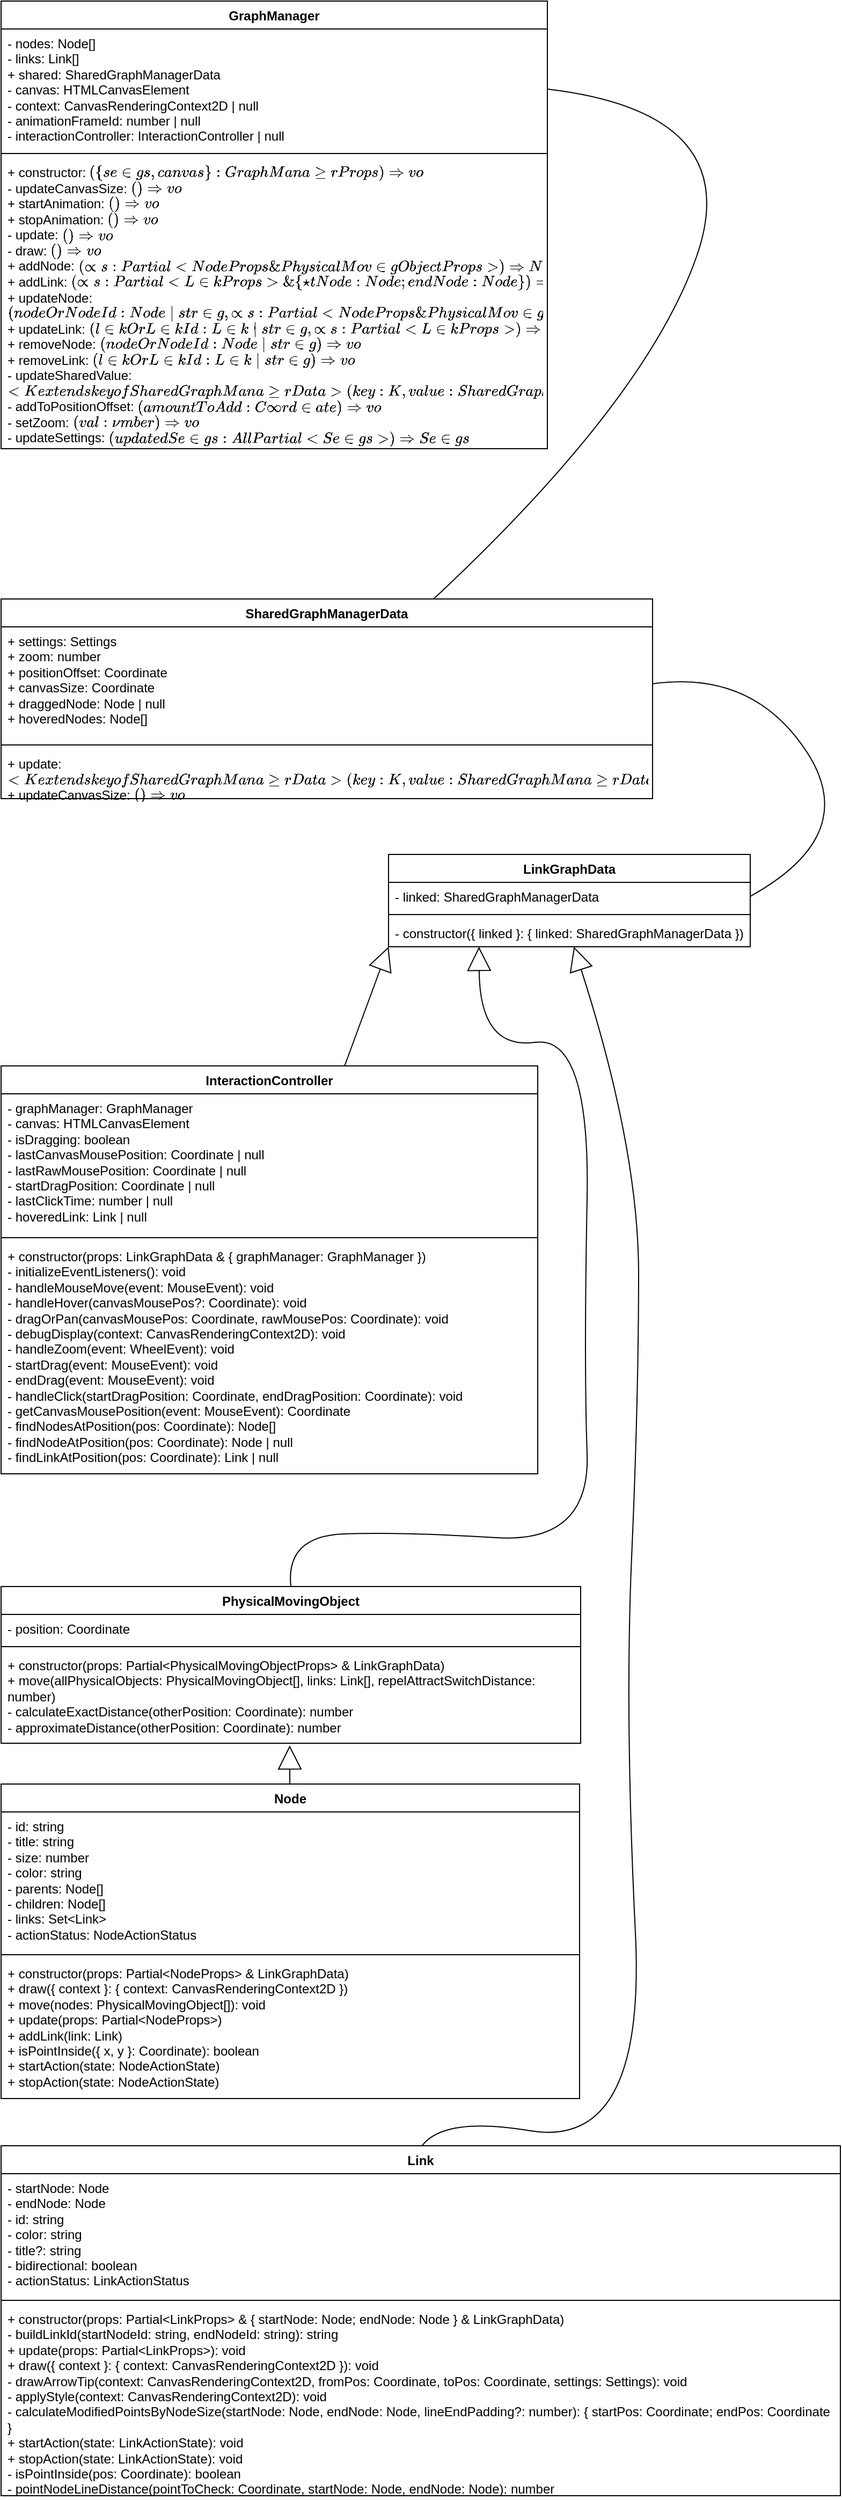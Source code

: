 <mxfile version="23.1.7" type="device">
  <diagram name="Seite-1" id="YRc429tp72zdrkK6Dvp5">
    <mxGraphModel dx="1405" dy="1025" grid="0" gridSize="10" guides="1" tooltips="1" connect="1" arrows="1" fold="1" page="1" pageScale="1" pageWidth="827" pageHeight="1169" math="0" shadow="0">
      <root>
        <mxCell id="0" />
        <mxCell id="1" parent="0" />
        <mxCell id="cSRerU5N3Fw0Da54ZUop-20" style="edgeStyle=none;curved=1;rounded=0;orthogonalLoop=1;jettySize=auto;html=1;entryX=1;entryY=0.5;entryDx=0;entryDy=0;fontSize=12;startSize=8;endSize=8;endArrow=none;endFill=0;" parent="1" source="W6voe40jEO86q52nm73l-1" target="W6voe40jEO86q52nm73l-6" edge="1">
          <mxGeometry relative="1" as="geometry">
            <Array as="points">
              <mxPoint x="612" y="382" />
              <mxPoint x="706" y="114" />
            </Array>
          </mxGeometry>
        </mxCell>
        <mxCell id="W6voe40jEO86q52nm73l-1" value="SharedGraphManagerData" style="swimlane;fontStyle=1;align=center;verticalAlign=top;childLayout=stackLayout;horizontal=1;startSize=26;horizontalStack=0;resizeParent=1;resizeParentMax=0;resizeLast=0;collapsible=1;marginBottom=0;whiteSpace=wrap;html=1;" parent="1" vertex="1">
          <mxGeometry x="11" y="567" width="607" height="186" as="geometry" />
        </mxCell>
        <mxCell id="W6voe40jEO86q52nm73l-2" value="+ settings: Settings &lt;br&gt;+ zoom: number &lt;br&gt;+ positionOffset: Coordinate &lt;br&gt;+ canvasSize: Coordinate &lt;br&gt;+ draggedNode: Node | null &lt;br&gt;+ hoveredNodes: Node[]" style="text;strokeColor=none;fillColor=none;align=left;verticalAlign=top;spacingLeft=4;spacingRight=4;overflow=hidden;rotatable=0;points=[[0,0.5],[1,0.5]];portConstraint=eastwest;whiteSpace=wrap;html=1;" parent="W6voe40jEO86q52nm73l-1" vertex="1">
          <mxGeometry y="26" width="607" height="106" as="geometry" />
        </mxCell>
        <mxCell id="W6voe40jEO86q52nm73l-3" value="" style="line;strokeWidth=1;fillColor=none;align=left;verticalAlign=middle;spacingTop=-1;spacingLeft=3;spacingRight=3;rotatable=0;labelPosition=right;points=[];portConstraint=eastwest;strokeColor=inherit;" parent="W6voe40jEO86q52nm73l-1" vertex="1">
          <mxGeometry y="132" width="607" height="8" as="geometry" />
        </mxCell>
        <mxCell id="W6voe40jEO86q52nm73l-4" value="+ update: `&amp;lt;K extends keyof SharedGraphManagerData&amp;gt;(key: K, value: SharedGraphManagerData[K]) =&amp;gt; void` &lt;br&gt;+ updateCanvasSize: `() =&amp;gt; void`" style="text;strokeColor=none;fillColor=none;align=left;verticalAlign=top;spacingLeft=4;spacingRight=4;overflow=hidden;rotatable=0;points=[[0,0.5],[1,0.5]];portConstraint=eastwest;whiteSpace=wrap;html=1;" parent="W6voe40jEO86q52nm73l-1" vertex="1">
          <mxGeometry y="140" width="607" height="46" as="geometry" />
        </mxCell>
        <mxCell id="W6voe40jEO86q52nm73l-5" value="GraphManager" style="swimlane;fontStyle=1;align=center;verticalAlign=top;childLayout=stackLayout;horizontal=1;startSize=26;horizontalStack=0;resizeParent=1;resizeParentMax=0;resizeLast=0;collapsible=1;marginBottom=0;whiteSpace=wrap;html=1;" parent="1" vertex="1">
          <mxGeometry x="11" y="10" width="509" height="417" as="geometry" />
        </mxCell>
        <mxCell id="W6voe40jEO86q52nm73l-6" value="- nodes: Node[] &lt;br&gt;- links: Link[] &lt;br&gt;+ shared: SharedGraphManagerData &lt;br&gt;- canvas: HTMLCanvasElement &lt;br&gt;- context: CanvasRenderingContext2D | null &lt;br&gt;- animationFrameId: number | null &lt;br&gt;- interactionController: InteractionController | null" style="text;strokeColor=none;fillColor=none;align=left;verticalAlign=top;spacingLeft=4;spacingRight=4;overflow=hidden;rotatable=0;points=[[0,0.5],[1,0.5]];portConstraint=eastwest;whiteSpace=wrap;html=1;" parent="W6voe40jEO86q52nm73l-5" vertex="1">
          <mxGeometry y="26" width="509" height="112" as="geometry" />
        </mxCell>
        <mxCell id="W6voe40jEO86q52nm73l-7" value="" style="line;strokeWidth=1;fillColor=none;align=left;verticalAlign=middle;spacingTop=-1;spacingLeft=3;spacingRight=3;rotatable=0;labelPosition=right;points=[];portConstraint=eastwest;strokeColor=inherit;" parent="W6voe40jEO86q52nm73l-5" vertex="1">
          <mxGeometry y="138" width="509" height="8" as="geometry" />
        </mxCell>
        <mxCell id="W6voe40jEO86q52nm73l-8" value="+ constructor: `({ settings, canvas }: GraphManagerProps) =&amp;gt; void` &lt;br&gt;- updateCanvasSize: `() =&amp;gt; void` &lt;br&gt;+ startAnimation: `() =&amp;gt; void` &lt;br&gt;+ stopAnimation: `() =&amp;gt; void` &lt;br&gt;- update: `() =&amp;gt; void` &lt;br&gt;- draw: `() =&amp;gt; void` &lt;br&gt;+ addNode: `(props: Partial&amp;lt;NodeProps &amp;amp; PhysicalMovingObjectProps&amp;gt;) =&amp;gt; Node` &lt;br&gt;+ addLink: `(props: Partial&amp;lt;LinkProps&amp;gt; &amp;amp; { startNode: Node; endNode: Node }) =&amp;gt; Link | null` &lt;br&gt;+ updateNode: `(nodeOrNodeId: Node | string, props: Partial&amp;lt;NodeProps &amp;amp; PhysicalMovingObjectProps&amp;gt;) =&amp;gt; Node | null` &lt;br&gt;+ updateLink: `(linkOrLinkId: Link | string, props: Partial&amp;lt;LinkProps&amp;gt;) =&amp;gt; Link | null` &lt;br&gt;+ removeNode: `(nodeOrNodeId: Node | string) =&amp;gt; void` &lt;br&gt;+ removeLink: `(linkOrLinkId: Link | string) =&amp;gt; void` &lt;br&gt;- updateSharedValue: `&amp;lt;K extends keyof SharedGraphManagerData&amp;gt;(key: K, value: SharedGraphManagerData[K]) =&amp;gt; void` &lt;br&gt;- addToPositionOffset: `(amountToAdd: Coordinate) =&amp;gt; void` &lt;br&gt;- setZoom: `(val: number) =&amp;gt; void` &lt;br&gt;- updateSettings: `(updatedSettings: AllPartial&amp;lt;Settings&amp;gt;) =&amp;gt; Settings`" style="text;strokeColor=none;fillColor=none;align=left;verticalAlign=top;spacingLeft=4;spacingRight=4;overflow=hidden;rotatable=0;points=[[0,0.5],[1,0.5]];portConstraint=eastwest;whiteSpace=wrap;html=1;" parent="W6voe40jEO86q52nm73l-5" vertex="1">
          <mxGeometry y="146" width="509" height="271" as="geometry" />
        </mxCell>
        <mxCell id="cSRerU5N3Fw0Da54ZUop-15" style="edgeStyle=none;curved=1;rounded=0;orthogonalLoop=1;jettySize=auto;html=1;entryX=0;entryY=1;entryDx=0;entryDy=0;fontSize=12;startSize=28;endSize=20;endArrow=block;endFill=0;strokeColor=default;startArrow=none;startFill=0;" parent="1" source="cSRerU5N3Fw0Da54ZUop-1" target="cSRerU5N3Fw0Da54ZUop-5" edge="1">
          <mxGeometry relative="1" as="geometry" />
        </mxCell>
        <mxCell id="cSRerU5N3Fw0Da54ZUop-1" value="InteractionController" style="swimlane;fontStyle=1;align=center;verticalAlign=top;childLayout=stackLayout;horizontal=1;startSize=26;horizontalStack=0;resizeParent=1;resizeParentMax=0;resizeLast=0;collapsible=1;marginBottom=0;whiteSpace=wrap;html=1;" parent="1" vertex="1">
          <mxGeometry x="11" y="1002" width="500" height="380" as="geometry" />
        </mxCell>
        <mxCell id="cSRerU5N3Fw0Da54ZUop-2" value="-&lt;span style=&quot;&quot;&gt; graphManager: GraphManager&lt;br&gt;&lt;/span&gt;&lt;span style=&quot;&quot;&gt;-&lt;/span&gt;&lt;span style=&quot;&quot;&gt; canvas: HTMLCanvasElement&lt;br&gt;&lt;/span&gt;&lt;span style=&quot;&quot;&gt;-&lt;/span&gt;&lt;span style=&quot;&quot;&gt; isDragging: boolean&lt;br&gt;&lt;/span&gt;&lt;span style=&quot;&quot;&gt;-&lt;/span&gt;&lt;span style=&quot;&quot;&gt; lastCanvasMousePosition: Coordinate | null&lt;br&gt;&lt;/span&gt;&lt;span style=&quot;&quot;&gt;-&lt;/span&gt;&lt;span style=&quot;&quot;&gt; lastRawMousePosition: Coordinate | null&lt;br&gt;&lt;/span&gt;&lt;span style=&quot;&quot;&gt;-&lt;/span&gt;&lt;span style=&quot;&quot;&gt; startDragPosition: Coordinate | null &lt;br&gt;&lt;/span&gt;&lt;span style=&quot;&quot;&gt;-&lt;/span&gt;&lt;span style=&quot;&quot;&gt; lastClickTime: number | null&lt;br&gt;&lt;/span&gt;&lt;span style=&quot;&quot;&gt;-&lt;/span&gt;&lt;span style=&quot;&quot;&gt; hoveredLink: Link | null&lt;/span&gt;" style="text;strokeColor=none;fillColor=none;align=left;verticalAlign=top;spacingLeft=4;spacingRight=4;overflow=hidden;rotatable=0;points=[[0,0.5],[1,0.5]];portConstraint=eastwest;whiteSpace=wrap;html=1;" parent="cSRerU5N3Fw0Da54ZUop-1" vertex="1">
          <mxGeometry y="26" width="500" height="130" as="geometry" />
        </mxCell>
        <mxCell id="cSRerU5N3Fw0Da54ZUop-3" value="" style="line;strokeWidth=1;fillColor=none;align=left;verticalAlign=middle;spacingTop=-1;spacingLeft=3;spacingRight=3;rotatable=0;labelPosition=right;points=[];portConstraint=eastwest;strokeColor=inherit;" parent="cSRerU5N3Fw0Da54ZUop-1" vertex="1">
          <mxGeometry y="156" width="500" height="8" as="geometry" />
        </mxCell>
        <mxCell id="cSRerU5N3Fw0Da54ZUop-4" value="+ constructor(props: LinkGraphData &amp;amp; { graphManager: GraphManager }) &lt;br&gt;- initializeEventListeners(): void &lt;br&gt;- handleMouseMove(event: MouseEvent): void &lt;br&gt;- handleHover(canvasMousePos?: Coordinate): void &lt;br&gt;- dragOrPan(canvasMousePos: Coordinate, rawMousePos: Coordinate): void &lt;br&gt;- debugDisplay(context: CanvasRenderingContext2D): void &lt;br&gt;- handleZoom(event: WheelEvent): void &lt;br&gt;- startDrag(event: MouseEvent): void &lt;br&gt;- endDrag(event: MouseEvent): void &lt;br&gt;- handleClick(startDragPosition: Coordinate, endDragPosition: Coordinate): void &lt;br&gt;- getCanvasMousePosition(event: MouseEvent): Coordinate &lt;br&gt;- findNodesAtPosition(pos: Coordinate): Node[] &lt;br&gt;- findNodeAtPosition(pos: Coordinate): Node | null &lt;br&gt;- findLinkAtPosition(pos: Coordinate): Link | null" style="text;strokeColor=none;fillColor=none;align=left;verticalAlign=top;spacingLeft=4;spacingRight=4;overflow=hidden;rotatable=0;points=[[0,0.5],[1,0.5]];portConstraint=eastwest;whiteSpace=wrap;html=1;" parent="cSRerU5N3Fw0Da54ZUop-1" vertex="1">
          <mxGeometry y="164" width="500" height="216" as="geometry" />
        </mxCell>
        <mxCell id="cSRerU5N3Fw0Da54ZUop-5" value="LinkGraphData" style="swimlane;fontStyle=1;align=center;verticalAlign=top;childLayout=stackLayout;horizontal=1;startSize=26;horizontalStack=0;resizeParent=1;resizeParentMax=0;resizeLast=0;collapsible=1;marginBottom=0;whiteSpace=wrap;html=1;" parent="1" vertex="1">
          <mxGeometry x="372" y="805" width="337" height="86" as="geometry">
            <mxRectangle x="503" y="886" width="121" height="26" as="alternateBounds" />
          </mxGeometry>
        </mxCell>
        <mxCell id="cSRerU5N3Fw0Da54ZUop-6" value="- linked: SharedGraphManagerData" style="text;strokeColor=none;fillColor=none;align=left;verticalAlign=top;spacingLeft=4;spacingRight=4;overflow=hidden;rotatable=0;points=[[0,0.5],[1,0.5]];portConstraint=eastwest;whiteSpace=wrap;html=1;" parent="cSRerU5N3Fw0Da54ZUop-5" vertex="1">
          <mxGeometry y="26" width="337" height="26" as="geometry" />
        </mxCell>
        <mxCell id="cSRerU5N3Fw0Da54ZUop-7" value="" style="line;strokeWidth=1;fillColor=none;align=left;verticalAlign=middle;spacingTop=-1;spacingLeft=3;spacingRight=3;rotatable=0;labelPosition=right;points=[];portConstraint=eastwest;strokeColor=inherit;" parent="cSRerU5N3Fw0Da54ZUop-5" vertex="1">
          <mxGeometry y="52" width="337" height="8" as="geometry" />
        </mxCell>
        <mxCell id="cSRerU5N3Fw0Da54ZUop-8" value="- constructor({ linked }: { linked: SharedGraphManagerData })" style="text;strokeColor=none;fillColor=none;align=left;verticalAlign=top;spacingLeft=4;spacingRight=4;overflow=hidden;rotatable=0;points=[[0,0.5],[1,0.5]];portConstraint=eastwest;whiteSpace=wrap;html=1;" parent="cSRerU5N3Fw0Da54ZUop-5" vertex="1">
          <mxGeometry y="60" width="337" height="26" as="geometry" />
        </mxCell>
        <mxCell id="cSRerU5N3Fw0Da54ZUop-19" style="edgeStyle=none;curved=1;rounded=0;orthogonalLoop=1;jettySize=auto;html=1;exitX=1;exitY=0.5;exitDx=0;exitDy=0;entryX=1;entryY=0.5;entryDx=0;entryDy=0;fontSize=12;startSize=8;endSize=8;endArrow=none;endFill=0;" parent="1" source="cSRerU5N3Fw0Da54ZUop-6" target="W6voe40jEO86q52nm73l-2" edge="1">
          <mxGeometry relative="1" as="geometry">
            <Array as="points">
              <mxPoint x="812" y="787" />
              <mxPoint x="712" y="633" />
            </Array>
          </mxGeometry>
        </mxCell>
        <mxCell id="cSRerU5N3Fw0Da54ZUop-25" style="edgeStyle=none;curved=1;rounded=0;orthogonalLoop=1;jettySize=auto;html=1;fontSize=12;startSize=8;endSize=20;entryX=0.25;entryY=1;entryDx=0;entryDy=0;endArrow=block;endFill=0;exitX=0.5;exitY=0;exitDx=0;exitDy=0;" parent="1" source="cSRerU5N3Fw0Da54ZUop-21" target="cSRerU5N3Fw0Da54ZUop-5" edge="1">
          <mxGeometry relative="1" as="geometry">
            <mxPoint x="437" y="962" as="targetPoint" />
            <Array as="points">
              <mxPoint x="276" y="1440" />
              <mxPoint x="385" y="1436" />
              <mxPoint x="560" y="1447" />
              <mxPoint x="554" y="1279" />
              <mxPoint x="560" y="973" />
              <mxPoint x="457" y="987" />
            </Array>
          </mxGeometry>
        </mxCell>
        <mxCell id="cSRerU5N3Fw0Da54ZUop-21" value="PhysicalMovingObject" style="swimlane;fontStyle=1;align=center;verticalAlign=top;childLayout=stackLayout;horizontal=1;startSize=26;horizontalStack=0;resizeParent=1;resizeParentMax=0;resizeLast=0;collapsible=1;marginBottom=0;whiteSpace=wrap;html=1;" parent="1" vertex="1">
          <mxGeometry x="11" y="1487" width="540" height="146" as="geometry" />
        </mxCell>
        <mxCell id="cSRerU5N3Fw0Da54ZUop-22" value="- position: Coordinate" style="text;strokeColor=none;fillColor=none;align=left;verticalAlign=top;spacingLeft=4;spacingRight=4;overflow=hidden;rotatable=0;points=[[0,0.5],[1,0.5]];portConstraint=eastwest;whiteSpace=wrap;html=1;" parent="cSRerU5N3Fw0Da54ZUop-21" vertex="1">
          <mxGeometry y="26" width="540" height="26" as="geometry" />
        </mxCell>
        <mxCell id="cSRerU5N3Fw0Da54ZUop-23" value="" style="line;strokeWidth=1;fillColor=none;align=left;verticalAlign=middle;spacingTop=-1;spacingLeft=3;spacingRight=3;rotatable=0;labelPosition=right;points=[];portConstraint=eastwest;strokeColor=inherit;" parent="cSRerU5N3Fw0Da54ZUop-21" vertex="1">
          <mxGeometry y="52" width="540" height="8" as="geometry" />
        </mxCell>
        <mxCell id="cSRerU5N3Fw0Da54ZUop-24" value="+ constructor(props: Partial&amp;lt;PhysicalMovingObjectProps&amp;gt; &amp;amp; LinkGraphData) &lt;br&gt;+ move(allPhysicalObjects: PhysicalMovingObject[], links: Link[], repelAttractSwitchDistance: number) &lt;br&gt;- calculateExactDistance(otherPosition: Coordinate): number &lt;br&gt;- approximateDistance(otherPosition: Coordinate): number" style="text;strokeColor=none;fillColor=none;align=left;verticalAlign=top;spacingLeft=4;spacingRight=4;overflow=hidden;rotatable=0;points=[[0,0.5],[1,0.5]];portConstraint=eastwest;whiteSpace=wrap;html=1;" parent="cSRerU5N3Fw0Da54ZUop-21" vertex="1">
          <mxGeometry y="60" width="540" height="86" as="geometry" />
        </mxCell>
        <mxCell id="cSRerU5N3Fw0Da54ZUop-26" value="Node" style="swimlane;fontStyle=1;align=center;verticalAlign=top;childLayout=stackLayout;horizontal=1;startSize=26;horizontalStack=0;resizeParent=1;resizeParentMax=0;resizeLast=0;collapsible=1;marginBottom=0;whiteSpace=wrap;html=1;" parent="1" vertex="1">
          <mxGeometry x="11" y="1671" width="539" height="293" as="geometry" />
        </mxCell>
        <mxCell id="cSRerU5N3Fw0Da54ZUop-27" value="- id: string &lt;br&gt;- title: string &lt;br&gt;- size: number &lt;br&gt;- color: string &lt;br&gt;- parents: Node[] &lt;br&gt;- children: Node[] &lt;br&gt;- links: Set&amp;lt;Link&amp;gt; &lt;br&gt;- actionStatus: NodeActionStatus" style="text;strokeColor=none;fillColor=none;align=left;verticalAlign=top;spacingLeft=4;spacingRight=4;overflow=hidden;rotatable=0;points=[[0,0.5],[1,0.5]];portConstraint=eastwest;whiteSpace=wrap;html=1;" parent="cSRerU5N3Fw0Da54ZUop-26" vertex="1">
          <mxGeometry y="26" width="539" height="129" as="geometry" />
        </mxCell>
        <mxCell id="cSRerU5N3Fw0Da54ZUop-28" value="" style="line;strokeWidth=1;fillColor=none;align=left;verticalAlign=middle;spacingTop=-1;spacingLeft=3;spacingRight=3;rotatable=0;labelPosition=right;points=[];portConstraint=eastwest;strokeColor=inherit;" parent="cSRerU5N3Fw0Da54ZUop-26" vertex="1">
          <mxGeometry y="155" width="539" height="8" as="geometry" />
        </mxCell>
        <mxCell id="cSRerU5N3Fw0Da54ZUop-29" value="+ constructor(props: Partial&amp;lt;NodeProps&amp;gt; &amp;amp; LinkGraphData) &lt;br&gt;+ draw({ context }: { context: CanvasRenderingContext2D }) &lt;br&gt;+ move(nodes: PhysicalMovingObject[]): void &lt;br&gt;+ update(props: Partial&amp;lt;NodeProps&amp;gt;) &lt;br&gt;+ addLink(link: Link) &lt;br&gt;+ isPointInside({ x, y }: Coordinate): boolean &lt;br&gt;+ startAction(state: NodeActionState) &lt;br&gt;+ stopAction(state: NodeActionState)" style="text;strokeColor=none;fillColor=none;align=left;verticalAlign=top;spacingLeft=4;spacingRight=4;overflow=hidden;rotatable=0;points=[[0,0.5],[1,0.5]];portConstraint=eastwest;whiteSpace=wrap;html=1;" parent="cSRerU5N3Fw0Da54ZUop-26" vertex="1">
          <mxGeometry y="163" width="539" height="130" as="geometry" />
        </mxCell>
        <mxCell id="cSRerU5N3Fw0Da54ZUop-30" style="edgeStyle=none;curved=1;rounded=0;orthogonalLoop=1;jettySize=auto;html=1;entryX=0.498;entryY=1.023;entryDx=0;entryDy=0;entryPerimeter=0;fontSize=12;startSize=8;endSize=20;endArrow=block;endFill=0;" parent="1" source="cSRerU5N3Fw0Da54ZUop-26" target="cSRerU5N3Fw0Da54ZUop-24" edge="1">
          <mxGeometry relative="1" as="geometry" />
        </mxCell>
        <mxCell id="cSRerU5N3Fw0Da54ZUop-35" style="edgeStyle=none;curved=1;rounded=0;orthogonalLoop=1;jettySize=auto;html=1;fontSize=12;startSize=8;endSize=20;endArrow=block;endFill=0;" parent="1" target="cSRerU5N3Fw0Da54ZUop-8" edge="1">
          <mxGeometry relative="1" as="geometry">
            <mxPoint x="396" y="2032" as="sourcePoint" />
            <Array as="points">
              <mxPoint x="396" y="1976" />
              <mxPoint x="612" y="2012" />
              <mxPoint x="592" y="1607" />
              <mxPoint x="605" y="1312" />
              <mxPoint x="605" y="1079" />
            </Array>
          </mxGeometry>
        </mxCell>
        <mxCell id="cSRerU5N3Fw0Da54ZUop-31" value="Link" style="swimlane;fontStyle=1;align=center;verticalAlign=top;childLayout=stackLayout;horizontal=1;startSize=26;horizontalStack=0;resizeParent=1;resizeParentMax=0;resizeLast=0;collapsible=1;marginBottom=0;whiteSpace=wrap;html=1;" parent="1" vertex="1">
          <mxGeometry x="11" y="2008" width="782" height="326" as="geometry" />
        </mxCell>
        <mxCell id="cSRerU5N3Fw0Da54ZUop-32" value="- startNode: Node &lt;br&gt;- endNode: Node &lt;br&gt;- id: string &lt;br&gt;- color: string &lt;br&gt;- title?: string &lt;br&gt;- bidirectional: boolean &lt;br&gt;- actionStatus: LinkActionStatus" style="text;strokeColor=none;fillColor=none;align=left;verticalAlign=top;spacingLeft=4;spacingRight=4;overflow=hidden;rotatable=0;points=[[0,0.5],[1,0.5]];portConstraint=eastwest;whiteSpace=wrap;html=1;" parent="cSRerU5N3Fw0Da54ZUop-31" vertex="1">
          <mxGeometry y="26" width="782" height="114" as="geometry" />
        </mxCell>
        <mxCell id="cSRerU5N3Fw0Da54ZUop-33" value="" style="line;strokeWidth=1;fillColor=none;align=left;verticalAlign=middle;spacingTop=-1;spacingLeft=3;spacingRight=3;rotatable=0;labelPosition=right;points=[];portConstraint=eastwest;strokeColor=inherit;" parent="cSRerU5N3Fw0Da54ZUop-31" vertex="1">
          <mxGeometry y="140" width="782" height="8" as="geometry" />
        </mxCell>
        <mxCell id="cSRerU5N3Fw0Da54ZUop-34" value="+ constructor(props: Partial&amp;lt;LinkProps&amp;gt; &amp;amp; { startNode: Node; endNode: Node } &amp;amp; LinkGraphData) &lt;br&gt;- buildLinkId(startNodeId: string, endNodeId: string): string &lt;br&gt;+ update(props: Partial&amp;lt;LinkProps&amp;gt;): void &lt;br&gt;+ draw({ context }: { context: CanvasRenderingContext2D }): void &lt;br&gt;- drawArrowTip(context: CanvasRenderingContext2D, fromPos: Coordinate, toPos: Coordinate, settings: Settings): void &lt;br&gt;- applyStyle(context: CanvasRenderingContext2D): void &lt;br&gt;- calculateModifiedPointsByNodeSize(startNode: Node, endNode: Node, lineEndPadding?: number): { startPos: Coordinate; endPos: Coordinate } &lt;br&gt;+ startAction(state: LinkActionState): void &lt;br&gt;+ stopAction(state: LinkActionState): void &lt;br&gt;- isPointInside(pos: Coordinate): boolean &lt;br&gt;- pointNodeLineDistance(pointToCheck: Coordinate, startNode: Node, endNode: Node): number" style="text;strokeColor=none;fillColor=none;align=left;verticalAlign=top;spacingLeft=4;spacingRight=4;overflow=hidden;rotatable=0;points=[[0,0.5],[1,0.5]];portConstraint=eastwest;whiteSpace=wrap;html=1;" parent="cSRerU5N3Fw0Da54ZUop-31" vertex="1">
          <mxGeometry y="148" width="782" height="178" as="geometry" />
        </mxCell>
      </root>
    </mxGraphModel>
  </diagram>
</mxfile>
